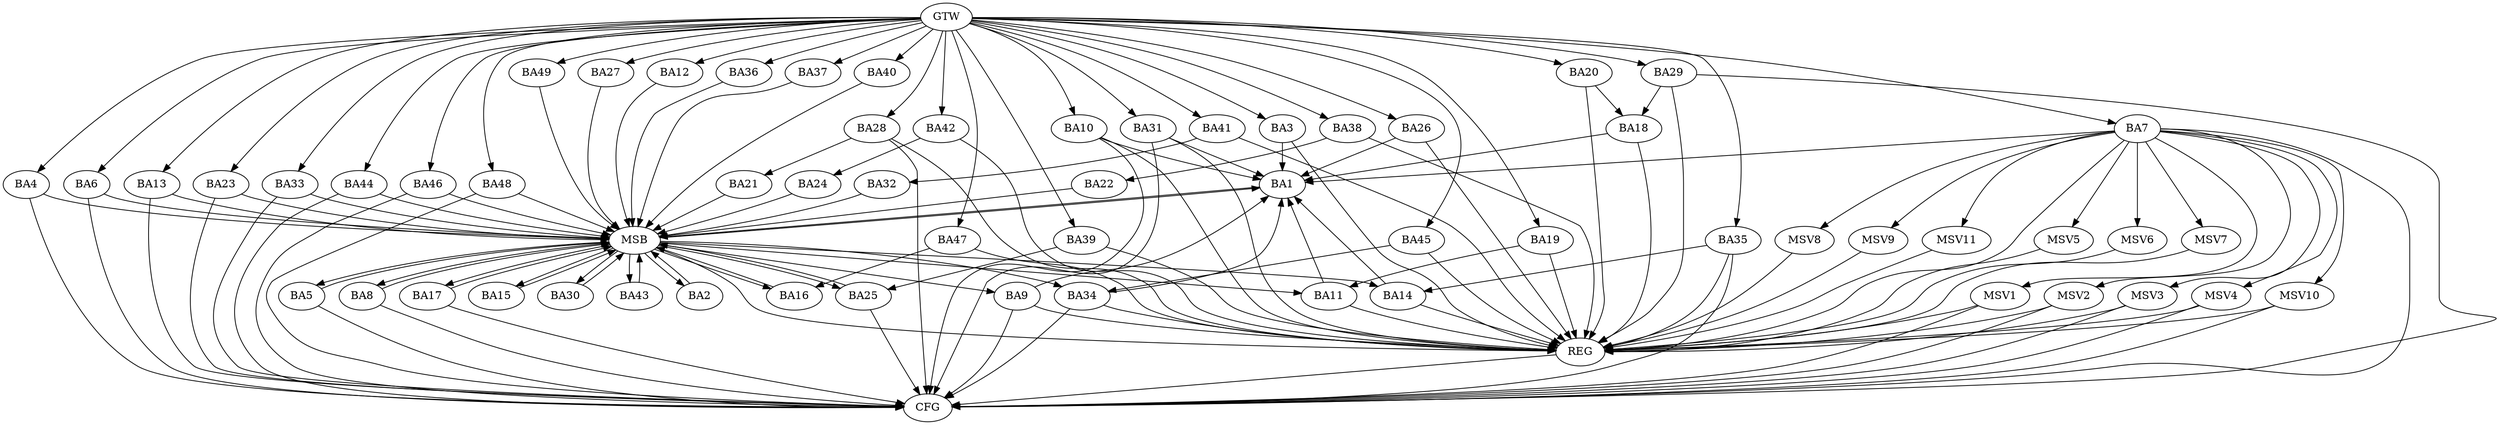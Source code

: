 strict digraph G {
  BA1 [ label="BA1" ];
  BA2 [ label="BA2" ];
  BA3 [ label="BA3" ];
  BA4 [ label="BA4" ];
  BA5 [ label="BA5" ];
  BA6 [ label="BA6" ];
  BA7 [ label="BA7" ];
  BA8 [ label="BA8" ];
  BA9 [ label="BA9" ];
  BA10 [ label="BA10" ];
  BA11 [ label="BA11" ];
  BA12 [ label="BA12" ];
  BA13 [ label="BA13" ];
  BA14 [ label="BA14" ];
  BA15 [ label="BA15" ];
  BA16 [ label="BA16" ];
  BA17 [ label="BA17" ];
  BA18 [ label="BA18" ];
  BA19 [ label="BA19" ];
  BA20 [ label="BA20" ];
  BA21 [ label="BA21" ];
  BA22 [ label="BA22" ];
  BA23 [ label="BA23" ];
  BA24 [ label="BA24" ];
  BA25 [ label="BA25" ];
  BA26 [ label="BA26" ];
  BA27 [ label="BA27" ];
  BA28 [ label="BA28" ];
  BA29 [ label="BA29" ];
  BA30 [ label="BA30" ];
  BA31 [ label="BA31" ];
  BA32 [ label="BA32" ];
  BA33 [ label="BA33" ];
  BA34 [ label="BA34" ];
  BA35 [ label="BA35" ];
  BA36 [ label="BA36" ];
  BA37 [ label="BA37" ];
  BA38 [ label="BA38" ];
  BA39 [ label="BA39" ];
  BA40 [ label="BA40" ];
  BA41 [ label="BA41" ];
  BA42 [ label="BA42" ];
  BA43 [ label="BA43" ];
  BA44 [ label="BA44" ];
  BA45 [ label="BA45" ];
  BA46 [ label="BA46" ];
  BA47 [ label="BA47" ];
  BA48 [ label="BA48" ];
  BA49 [ label="BA49" ];
  GTW [ label="GTW" ];
  REG [ label="REG" ];
  MSB [ label="MSB" ];
  CFG [ label="CFG" ];
  MSV1 [ label="MSV1" ];
  MSV2 [ label="MSV2" ];
  MSV3 [ label="MSV3" ];
  MSV4 [ label="MSV4" ];
  MSV5 [ label="MSV5" ];
  MSV6 [ label="MSV6" ];
  MSV7 [ label="MSV7" ];
  MSV8 [ label="MSV8" ];
  MSV9 [ label="MSV9" ];
  MSV10 [ label="MSV10" ];
  MSV11 [ label="MSV11" ];
  BA3 -> BA1;
  BA7 -> BA1;
  BA9 -> BA1;
  BA10 -> BA1;
  BA11 -> BA1;
  BA14 -> BA1;
  BA18 -> BA1;
  BA19 -> BA11;
  BA20 -> BA18;
  BA26 -> BA1;
  BA28 -> BA21;
  BA29 -> BA18;
  BA31 -> BA1;
  BA34 -> BA1;
  BA35 -> BA14;
  BA38 -> BA22;
  BA39 -> BA25;
  BA41 -> BA32;
  BA42 -> BA24;
  BA45 -> BA34;
  BA47 -> BA16;
  GTW -> BA3;
  GTW -> BA4;
  GTW -> BA6;
  GTW -> BA7;
  GTW -> BA10;
  GTW -> BA12;
  GTW -> BA13;
  GTW -> BA19;
  GTW -> BA20;
  GTW -> BA23;
  GTW -> BA26;
  GTW -> BA27;
  GTW -> BA28;
  GTW -> BA29;
  GTW -> BA31;
  GTW -> BA33;
  GTW -> BA35;
  GTW -> BA36;
  GTW -> BA37;
  GTW -> BA38;
  GTW -> BA39;
  GTW -> BA40;
  GTW -> BA41;
  GTW -> BA42;
  GTW -> BA44;
  GTW -> BA45;
  GTW -> BA46;
  GTW -> BA47;
  GTW -> BA48;
  GTW -> BA49;
  BA3 -> REG;
  BA7 -> REG;
  BA9 -> REG;
  BA10 -> REG;
  BA11 -> REG;
  BA14 -> REG;
  BA18 -> REG;
  BA19 -> REG;
  BA20 -> REG;
  BA26 -> REG;
  BA28 -> REG;
  BA29 -> REG;
  BA31 -> REG;
  BA34 -> REG;
  BA35 -> REG;
  BA38 -> REG;
  BA39 -> REG;
  BA41 -> REG;
  BA42 -> REG;
  BA45 -> REG;
  BA47 -> REG;
  BA1 -> MSB;
  MSB -> BA2;
  MSB -> REG;
  BA2 -> MSB;
  MSB -> BA1;
  BA4 -> MSB;
  BA5 -> MSB;
  BA6 -> MSB;
  MSB -> BA5;
  BA8 -> MSB;
  BA12 -> MSB;
  BA13 -> MSB;
  MSB -> BA11;
  BA15 -> MSB;
  BA16 -> MSB;
  BA17 -> MSB;
  MSB -> BA8;
  BA21 -> MSB;
  BA22 -> MSB;
  MSB -> BA14;
  BA23 -> MSB;
  BA24 -> MSB;
  MSB -> BA15;
  BA25 -> MSB;
  BA27 -> MSB;
  MSB -> BA17;
  BA30 -> MSB;
  MSB -> BA16;
  BA32 -> MSB;
  MSB -> BA30;
  BA33 -> MSB;
  MSB -> BA25;
  BA36 -> MSB;
  MSB -> BA34;
  BA37 -> MSB;
  BA40 -> MSB;
  MSB -> BA9;
  BA43 -> MSB;
  BA44 -> MSB;
  BA46 -> MSB;
  BA48 -> MSB;
  MSB -> BA43;
  BA49 -> MSB;
  BA8 -> CFG;
  BA28 -> CFG;
  BA48 -> CFG;
  BA23 -> CFG;
  BA10 -> CFG;
  BA34 -> CFG;
  BA46 -> CFG;
  BA33 -> CFG;
  BA35 -> CFG;
  BA9 -> CFG;
  BA17 -> CFG;
  BA13 -> CFG;
  BA7 -> CFG;
  BA4 -> CFG;
  BA44 -> CFG;
  BA29 -> CFG;
  BA6 -> CFG;
  BA25 -> CFG;
  BA5 -> CFG;
  BA31 -> CFG;
  REG -> CFG;
  BA7 -> MSV1;
  MSV1 -> REG;
  MSV1 -> CFG;
  BA7 -> MSV2;
  MSV2 -> REG;
  MSV2 -> CFG;
  BA7 -> MSV3;
  MSV3 -> REG;
  MSV3 -> CFG;
  BA7 -> MSV4;
  MSV4 -> REG;
  MSV4 -> CFG;
  BA7 -> MSV5;
  MSV5 -> REG;
  BA7 -> MSV6;
  BA7 -> MSV7;
  MSV6 -> REG;
  MSV7 -> REG;
  BA7 -> MSV8;
  BA7 -> MSV9;
  MSV8 -> REG;
  MSV9 -> REG;
  BA7 -> MSV10;
  BA7 -> MSV11;
  MSV10 -> REG;
  MSV10 -> CFG;
  MSV11 -> REG;
}
